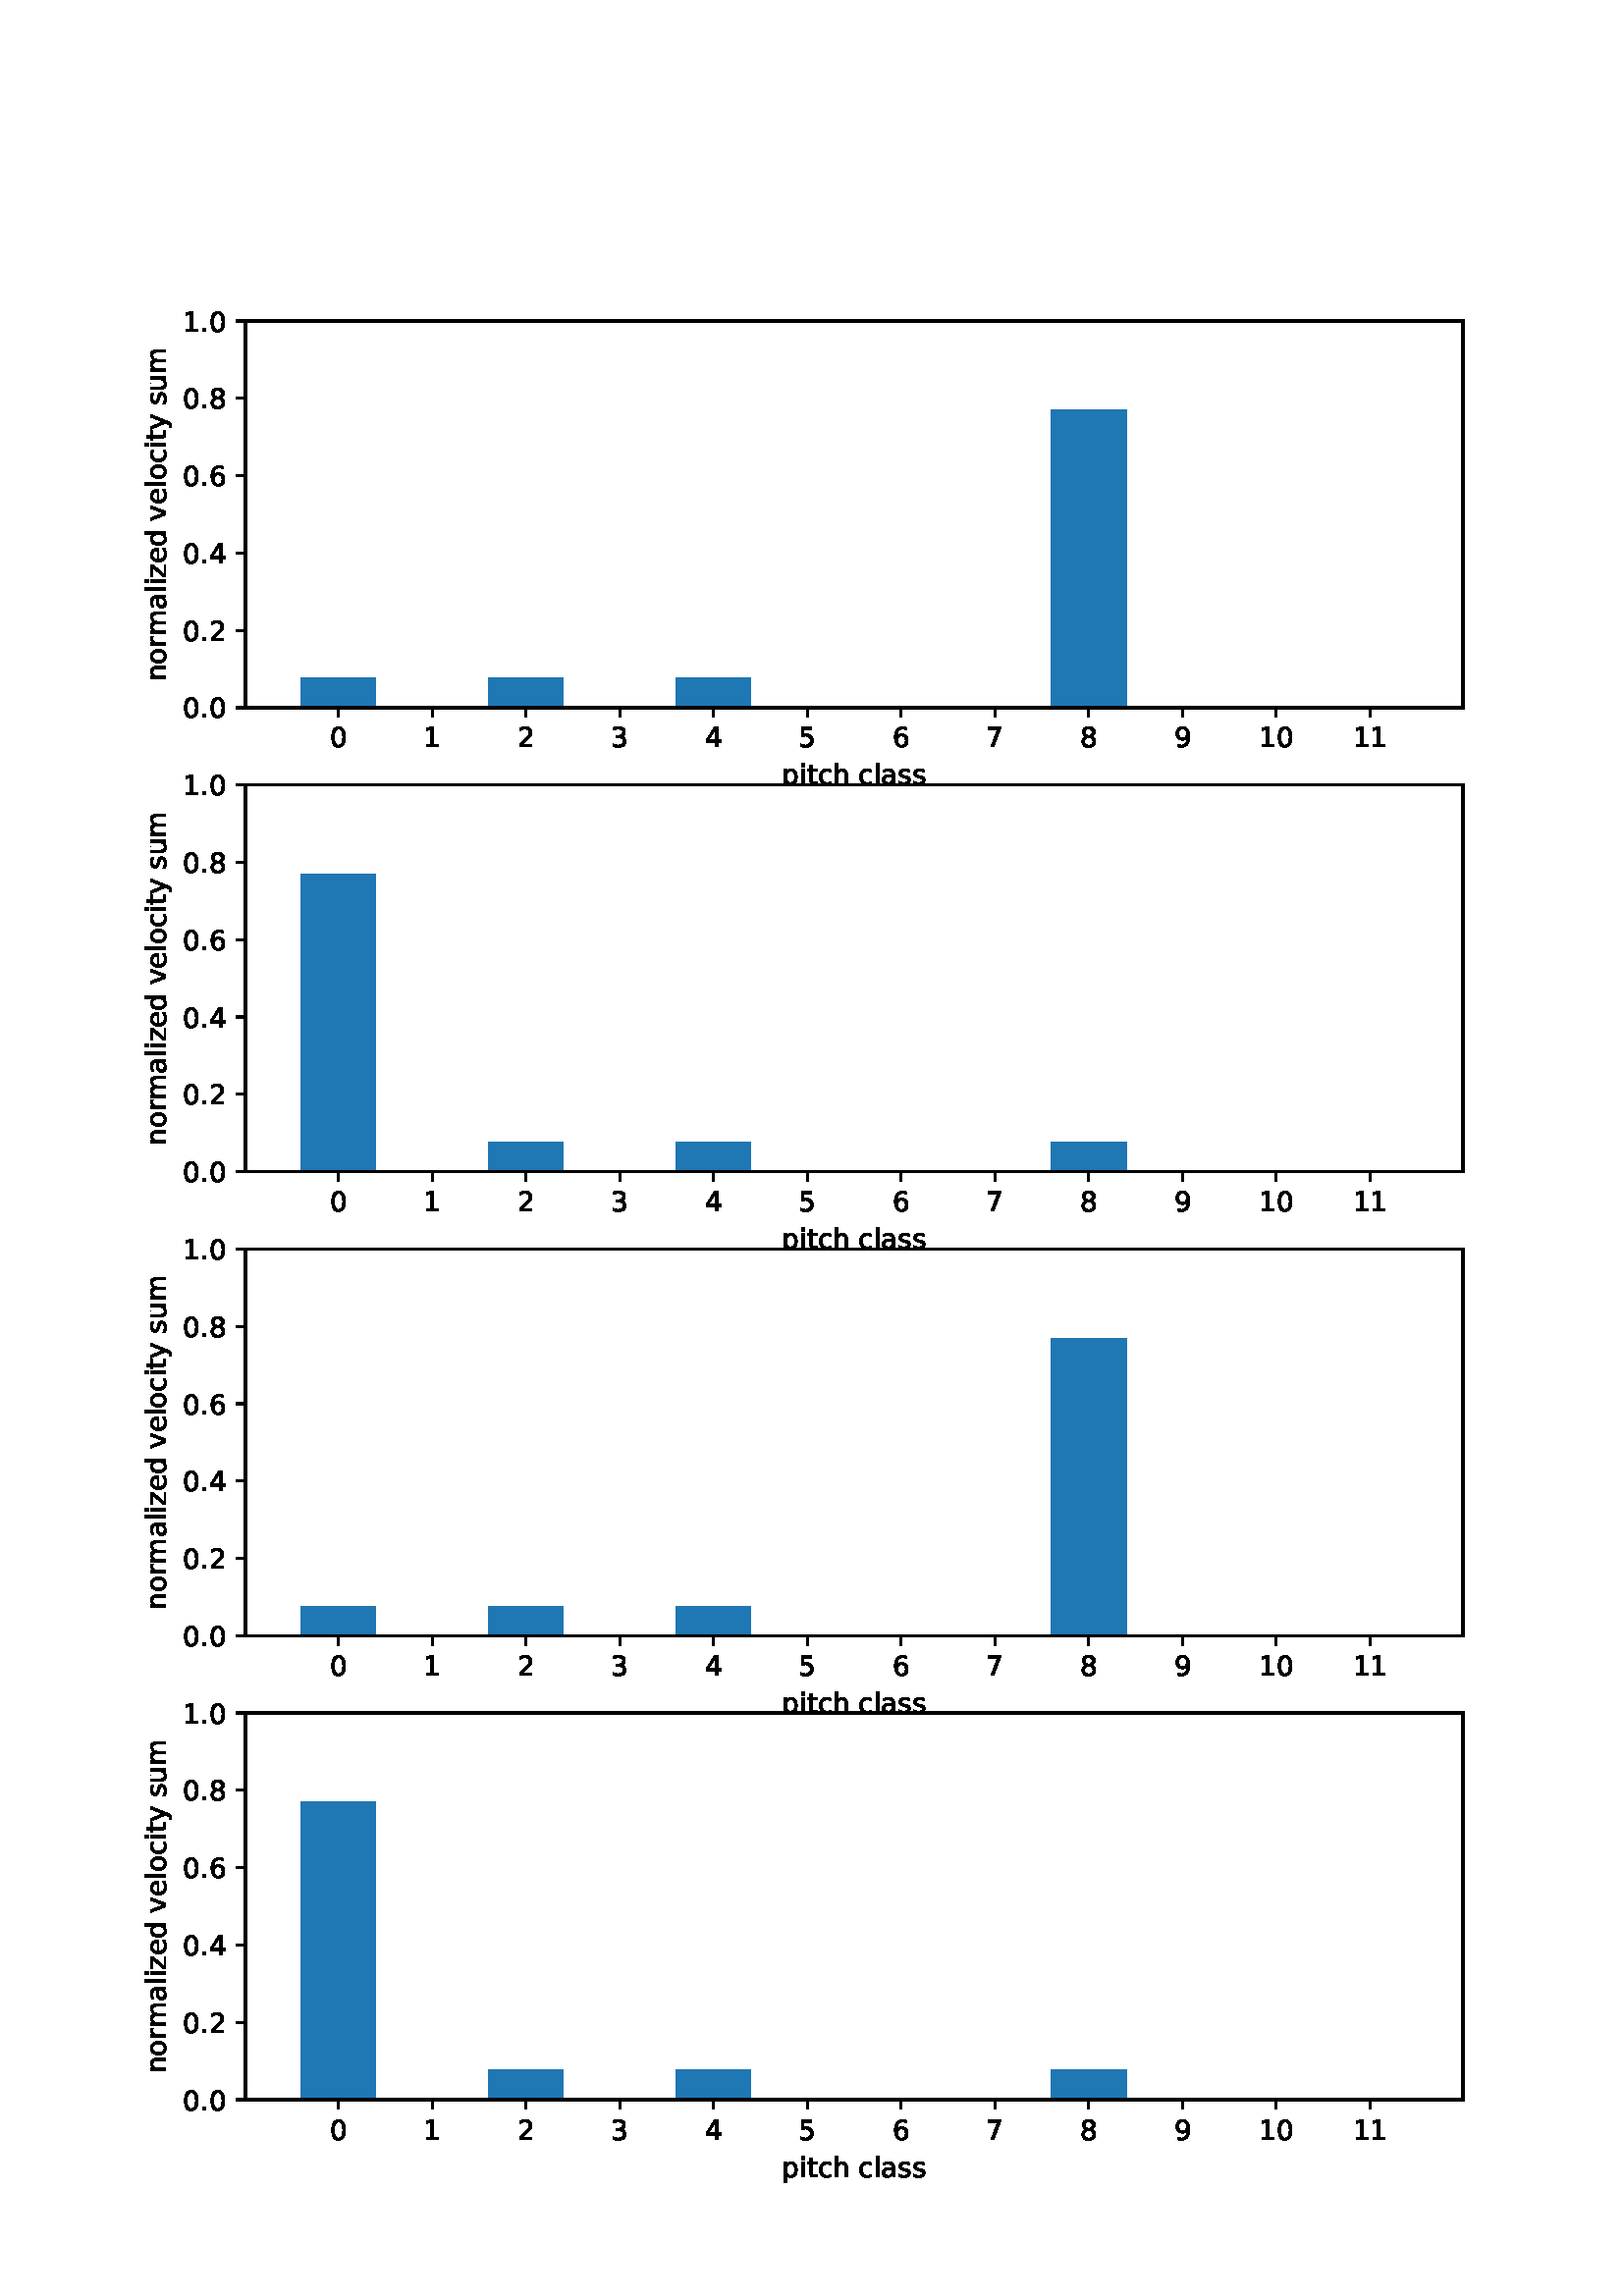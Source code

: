%!PS-Adobe-3.0 EPSF-3.0
%%Orientation: portrait
%%BoundingBox: 18 -36 594 828
%%EndComments
%%BeginProlog
/mpldict 8 dict def
mpldict begin
/m { moveto } bind def
/l { lineto } bind def
/r { rlineto } bind def
/c { curveto } bind def
/cl { closepath } bind def
/box {
m
1 index 0 r
0 exch r
neg 0 r
cl
} bind def
/clipbox {
box
clip
newpath
} bind def
%!PS-Adobe-3.0 Resource-Font
%%Copyright: Copyright (c) 2003 by Bitstream, Inc. All Rights Reserved. Copyright (c) 2006 by Tavmjong Bah. All Rights Reserved. DejaVu changes are in public domain 
25 dict begin
/_d{bind def}bind def
/_m{moveto}_d
/_l{lineto}_d
/_cl{closepath eofill}_d
/_c{curveto}_d
/_sc{7 -1 roll{setcachedevice}{pop pop pop pop pop pop}ifelse}_d
/_e{exec}_d
/FontName /DejaVuSans def
/PaintType 0 def
/FontMatrix[.001 0 0 .001 0 0]def
/FontBBox[-1021 -463 1793 1232]def
/FontType 3 def
/Encoding [ /space /period /zero /one /two /three /four /five /six /seven /eight /nine /a /c /d /e /h /i /l /m /n /o /p /r /s /t /u /v /y /z ] def
/FontInfo 10 dict dup begin
/FamilyName (DejaVu Sans) def
/FullName (DejaVu Sans) def
/Notice (Copyright (c) 2003 by Bitstream, Inc. All Rights Reserved. Copyright (c) 2006 by Tavmjong Bah. All Rights Reserved. DejaVu changes are in public domain ) def
/Weight (Book) def
/Version (Version 2.35) def
/ItalicAngle 0.0 def
/isFixedPitch false def
/UnderlinePosition -130 def
/UnderlineThickness 90 def
end readonly def
/CharStrings 31 dict dup begin
/.notdef 0 def
/space{318 0 0 0 0 0 _sc
}_d
/period{318 0 107 0 210 124 _sc
107 124 _m
210 124 _l
210 0 _l
107 0 _l
107 124 _l
_cl}_d
/zero{636 0 66 -13 570 742 _sc
318 664 _m
267 664 229 639 203 589 _c
177 539 165 464 165 364 _c
165 264 177 189 203 139 _c
229 89 267 64 318 64 _c
369 64 407 89 433 139 _c
458 189 471 264 471 364 _c
471 464 458 539 433 589 _c
407 639 369 664 318 664 _c
318 742 _m
399 742 461 709 505 645 _c
548 580 570 486 570 364 _c
570 241 548 147 505 83 _c
461 19 399 -13 318 -13 _c
236 -13 173 19 130 83 _c
87 147 66 241 66 364 _c
66 486 87 580 130 645 _c
173 709 236 742 318 742 _c
_cl}_d
/one{636 0 110 0 544 729 _sc
124 83 _m
285 83 _l
285 639 _l
110 604 _l
110 694 _l
284 729 _l
383 729 _l
383 83 _l
544 83 _l
544 0 _l
124 0 _l
124 83 _l
_cl}_d
/two{{636 0 73 0 536 742 _sc
192 83 _m
536 83 _l
536 0 _l
73 0 _l
73 83 _l
110 121 161 173 226 239 _c
290 304 331 346 348 365 _c
380 400 402 430 414 455 _c
426 479 433 504 433 528 _c
433 566 419 598 392 622 _c
365 646 330 659 286 659 _c
255 659 222 653 188 643 _c
154 632 117 616 78 594 _c
78 694 _l
118 710 155 722 189 730 _c
223 738 255 742 284 742 _c
}_e{359 742 419 723 464 685 _c
509 647 532 597 532 534 _c
532 504 526 475 515 449 _c
504 422 484 390 454 354 _c
446 344 420 317 376 272 _c
332 227 271 164 192 83 _c
_cl}_e}_d
/three{{636 0 76 -13 556 742 _sc
406 393 _m
453 383 490 362 516 330 _c
542 298 556 258 556 212 _c
556 140 531 84 482 45 _c
432 6 362 -13 271 -13 _c
240 -13 208 -10 176 -4 _c
144 1 110 10 76 22 _c
76 117 _l
103 101 133 89 166 81 _c
198 73 232 69 268 69 _c
330 69 377 81 409 105 _c
441 129 458 165 458 212 _c
458 254 443 288 413 312 _c
383 336 341 349 287 349 _c
}_e{202 349 _l
202 430 _l
291 430 _l
339 430 376 439 402 459 _c
428 478 441 506 441 543 _c
441 580 427 609 401 629 _c
374 649 336 659 287 659 _c
260 659 231 656 200 650 _c
169 644 135 635 98 623 _c
98 711 _l
135 721 170 729 203 734 _c
235 739 266 742 296 742 _c
370 742 429 725 473 691 _c
517 657 539 611 539 553 _c
539 513 527 479 504 451 _c
481 423 448 403 406 393 _c
_cl}_e}_d
/four{636 0 49 0 580 729 _sc
378 643 _m
129 254 _l
378 254 _l
378 643 _l
352 729 _m
476 729 _l
476 254 _l
580 254 _l
580 172 _l
476 172 _l
476 0 _l
378 0 _l
378 172 _l
49 172 _l
49 267 _l
352 729 _l
_cl}_d
/five{{636 0 77 -13 549 729 _sc
108 729 _m
495 729 _l
495 646 _l
198 646 _l
198 467 _l
212 472 227 476 241 478 _c
255 480 270 482 284 482 _c
365 482 429 459 477 415 _c
525 370 549 310 549 234 _c
549 155 524 94 475 51 _c
426 8 357 -13 269 -13 _c
238 -13 207 -10 175 -6 _c
143 -1 111 6 77 17 _c
77 116 _l
106 100 136 88 168 80 _c
199 72 232 69 267 69 _c
}_e{323 69 368 83 401 113 _c
433 143 450 183 450 234 _c
450 284 433 324 401 354 _c
368 384 323 399 267 399 _c
241 399 214 396 188 390 _c
162 384 135 375 108 363 _c
108 729 _l
_cl}_e}_d
/six{{636 0 70 -13 573 742 _sc
330 404 _m
286 404 251 388 225 358 _c
199 328 186 286 186 234 _c
186 181 199 139 225 109 _c
251 79 286 64 330 64 _c
374 64 409 79 435 109 _c
461 139 474 181 474 234 _c
474 286 461 328 435 358 _c
409 388 374 404 330 404 _c
526 713 _m
526 623 _l
501 635 476 644 451 650 _c
425 656 400 659 376 659 _c
310 659 260 637 226 593 _c
}_e{192 549 172 482 168 394 _c
187 422 211 444 240 459 _c
269 474 301 482 336 482 _c
409 482 467 459 509 415 _c
551 371 573 310 573 234 _c
573 159 550 99 506 54 _c
462 9 403 -13 330 -13 _c
246 -13 181 19 137 83 _c
92 147 70 241 70 364 _c
70 479 97 571 152 639 _c
206 707 280 742 372 742 _c
396 742 421 739 447 735 _c
472 730 498 723 526 713 _c
_cl}_e}_d
/seven{636 0 82 0 551 729 _sc
82 729 _m
551 729 _l
551 687 _l
286 0 _l
183 0 _l
432 646 _l
82 646 _l
82 729 _l
_cl}_d
/eight{{636 0 68 -13 568 742 _sc
318 346 _m
271 346 234 333 207 308 _c
180 283 167 249 167 205 _c
167 161 180 126 207 101 _c
234 76 271 64 318 64 _c
364 64 401 76 428 102 _c
455 127 469 161 469 205 _c
469 249 455 283 429 308 _c
402 333 365 346 318 346 _c
219 388 _m
177 398 144 418 120 447 _c
96 476 85 511 85 553 _c
85 611 105 657 147 691 _c
188 725 245 742 318 742 _c
}_e{390 742 447 725 489 691 _c
530 657 551 611 551 553 _c
551 511 539 476 515 447 _c
491 418 459 398 417 388 _c
464 377 501 355 528 323 _c
554 291 568 251 568 205 _c
568 134 546 80 503 43 _c
459 5 398 -13 318 -13 _c
237 -13 175 5 132 43 _c
89 80 68 134 68 205 _c
68 251 81 291 108 323 _c
134 355 171 377 219 388 _c
183 544 _m
183 506 194 476 218 455 _c
}_e{242 434 275 424 318 424 _c
360 424 393 434 417 455 _c
441 476 453 506 453 544 _c
453 582 441 611 417 632 _c
393 653 360 664 318 664 _c
275 664 242 653 218 632 _c
194 611 183 582 183 544 _c
_cl}_e}_d
/nine{{636 0 63 -13 566 742 _sc
110 15 _m
110 105 _l
134 93 159 84 185 78 _c
210 72 235 69 260 69 _c
324 69 374 90 408 134 _c
442 178 462 244 468 334 _c
448 306 424 284 396 269 _c
367 254 335 247 300 247 _c
226 247 168 269 126 313 _c
84 357 63 417 63 494 _c
63 568 85 628 129 674 _c
173 719 232 742 306 742 _c
390 742 455 709 499 645 _c
543 580 566 486 566 364 _c
}_e{566 248 538 157 484 89 _c
429 21 356 -13 264 -13 _c
239 -13 214 -10 189 -6 _c
163 -2 137 5 110 15 _c
306 324 _m
350 324 385 339 411 369 _c
437 399 450 441 450 494 _c
450 546 437 588 411 618 _c
385 648 350 664 306 664 _c
262 664 227 648 201 618 _c
175 588 162 546 162 494 _c
162 441 175 399 201 369 _c
227 339 262 324 306 324 _c
_cl}_e}_d
/a{{613 0 60 -13 522 560 _sc
343 275 _m
270 275 220 266 192 250 _c
164 233 150 205 150 165 _c
150 133 160 107 181 89 _c
202 70 231 61 267 61 _c
317 61 357 78 387 114 _c
417 149 432 196 432 255 _c
432 275 _l
343 275 _l
522 312 _m
522 0 _l
432 0 _l
432 83 _l
411 49 385 25 355 10 _c
325 -5 287 -13 243 -13 _c
187 -13 142 2 109 33 _c
76 64 60 106 60 159 _c
}_e{60 220 80 266 122 298 _c
163 329 224 345 306 345 _c
432 345 _l
432 354 _l
432 395 418 427 391 450 _c
364 472 326 484 277 484 _c
245 484 215 480 185 472 _c
155 464 127 453 100 439 _c
100 522 _l
132 534 164 544 195 550 _c
226 556 256 560 286 560 _c
365 560 424 539 463 498 _c
502 457 522 395 522 312 _c
_cl}_e}_d
/c{{550 0 55 -13 488 560 _sc
488 526 _m
488 442 _l
462 456 437 466 411 473 _c
385 480 360 484 334 484 _c
276 484 230 465 198 428 _c
166 391 150 339 150 273 _c
150 206 166 154 198 117 _c
230 80 276 62 334 62 _c
360 62 385 65 411 72 _c
437 79 462 90 488 104 _c
488 21 _l
462 9 436 0 410 -5 _c
383 -10 354 -13 324 -13 _c
242 -13 176 12 128 64 _c
}_e{79 115 55 185 55 273 _c
55 362 79 432 128 483 _c
177 534 244 560 330 560 _c
358 560 385 557 411 551 _c
437 545 463 537 488 526 _c
_cl}_e}_d
/d{{635 0 55 -13 544 760 _sc
454 464 _m
454 760 _l
544 760 _l
544 0 _l
454 0 _l
454 82 _l
435 49 411 25 382 10 _c
353 -5 319 -13 279 -13 _c
213 -13 159 13 117 65 _c
75 117 55 187 55 273 _c
55 359 75 428 117 481 _c
159 533 213 560 279 560 _c
319 560 353 552 382 536 _c
411 520 435 496 454 464 _c
148 273 _m
148 207 161 155 188 117 _c
215 79 253 61 301 61 _c
}_e{348 61 385 79 413 117 _c
440 155 454 207 454 273 _c
454 339 440 390 413 428 _c
385 466 348 485 301 485 _c
253 485 215 466 188 428 _c
161 390 148 339 148 273 _c
_cl}_e}_d
/e{{615 0 55 -13 562 560 _sc
562 296 _m
562 252 _l
149 252 _l
153 190 171 142 205 110 _c
238 78 284 62 344 62 _c
378 62 412 66 444 74 _c
476 82 509 95 541 113 _c
541 28 _l
509 14 476 3 442 -3 _c
408 -9 373 -13 339 -13 _c
251 -13 182 12 131 62 _c
80 112 55 181 55 268 _c
55 357 79 428 127 481 _c
175 533 241 560 323 560 _c
397 560 455 536 498 489 _c
}_e{540 441 562 377 562 296 _c
472 322 _m
471 371 457 410 431 440 _c
404 469 368 484 324 484 _c
274 484 234 469 204 441 _c
174 413 156 373 152 322 _c
472 322 _l
_cl}_e}_d
/h{634 0 91 0 549 760 _sc
549 330 _m
549 0 _l
459 0 _l
459 327 _l
459 379 448 417 428 443 _c
408 469 378 482 338 482 _c
289 482 251 466 223 435 _c
195 404 181 362 181 309 _c
181 0 _l
91 0 _l
91 760 _l
181 760 _l
181 462 _l
202 494 227 519 257 535 _c
286 551 320 560 358 560 _c
420 560 468 540 500 501 _c
532 462 549 405 549 330 _c
_cl}_d
/i{278 0 94 0 184 760 _sc
94 547 _m
184 547 _l
184 0 _l
94 0 _l
94 547 _l
94 760 _m
184 760 _l
184 646 _l
94 646 _l
94 760 _l
_cl}_d
/l{278 0 94 0 184 760 _sc
94 760 _m
184 760 _l
184 0 _l
94 0 _l
94 760 _l
_cl}_d
/m{{974 0 91 0 889 560 _sc
520 442 _m
542 482 569 511 600 531 _c
631 550 668 560 711 560 _c
767 560 811 540 842 500 _c
873 460 889 403 889 330 _c
889 0 _l
799 0 _l
799 327 _l
799 379 789 418 771 444 _c
752 469 724 482 686 482 _c
639 482 602 466 575 435 _c
548 404 535 362 535 309 _c
535 0 _l
445 0 _l
445 327 _l
445 379 435 418 417 444 _c
398 469 369 482 331 482 _c
}_e{285 482 248 466 221 435 _c
194 404 181 362 181 309 _c
181 0 _l
91 0 _l
91 547 _l
181 547 _l
181 462 _l
201 495 226 520 255 536 _c
283 552 317 560 357 560 _c
397 560 430 550 458 530 _c
486 510 506 480 520 442 _c
_cl}_e}_d
/n{634 0 91 0 549 560 _sc
549 330 _m
549 0 _l
459 0 _l
459 327 _l
459 379 448 417 428 443 _c
408 469 378 482 338 482 _c
289 482 251 466 223 435 _c
195 404 181 362 181 309 _c
181 0 _l
91 0 _l
91 547 _l
181 547 _l
181 462 _l
202 494 227 519 257 535 _c
286 551 320 560 358 560 _c
420 560 468 540 500 501 _c
532 462 549 405 549 330 _c
_cl}_d
/o{612 0 55 -13 557 560 _sc
306 484 _m
258 484 220 465 192 427 _c
164 389 150 338 150 273 _c
150 207 163 156 191 118 _c
219 80 257 62 306 62 _c
354 62 392 80 420 118 _c
448 156 462 207 462 273 _c
462 337 448 389 420 427 _c
392 465 354 484 306 484 _c
306 560 _m
384 560 445 534 490 484 _c
534 433 557 363 557 273 _c
557 183 534 113 490 63 _c
445 12 384 -13 306 -13 _c
227 -13 165 12 121 63 _c
77 113 55 183 55 273 _c
55 363 77 433 121 484 _c
165 534 227 560 306 560 _c
_cl}_d
/p{{635 0 91 -207 580 560 _sc
181 82 _m
181 -207 _l
91 -207 _l
91 547 _l
181 547 _l
181 464 _l
199 496 223 520 252 536 _c
281 552 316 560 356 560 _c
422 560 476 533 518 481 _c
559 428 580 359 580 273 _c
580 187 559 117 518 65 _c
476 13 422 -13 356 -13 _c
316 -13 281 -5 252 10 _c
223 25 199 49 181 82 _c
487 273 _m
487 339 473 390 446 428 _c
418 466 381 485 334 485 _c
}_e{286 485 249 466 222 428 _c
194 390 181 339 181 273 _c
181 207 194 155 222 117 _c
249 79 286 61 334 61 _c
381 61 418 79 446 117 _c
473 155 487 207 487 273 _c
_cl}_e}_d
/r{411 0 91 0 411 560 _sc
411 463 _m
401 469 390 473 378 476 _c
366 478 353 480 339 480 _c
288 480 249 463 222 430 _c
194 397 181 350 181 288 _c
181 0 _l
91 0 _l
91 547 _l
181 547 _l
181 462 _l
199 495 224 520 254 536 _c
284 552 321 560 365 560 _c
371 560 378 559 386 559 _c
393 558 401 557 411 555 _c
411 463 _l
_cl}_d
/s{{521 0 54 -13 472 560 _sc
443 531 _m
443 446 _l
417 458 391 468 364 475 _c
336 481 308 485 279 485 _c
234 485 200 478 178 464 _c
156 450 145 430 145 403 _c
145 382 153 366 169 354 _c
185 342 217 330 265 320 _c
296 313 _l
360 299 405 279 432 255 _c
458 230 472 195 472 151 _c
472 100 452 60 412 31 _c
372 1 316 -13 246 -13 _c
216 -13 186 -10 154 -5 _c
}_e{122 0 89 8 54 20 _c
54 113 _l
87 95 120 82 152 74 _c
184 65 216 61 248 61 _c
290 61 323 68 346 82 _c
368 96 380 117 380 144 _c
380 168 371 187 355 200 _c
339 213 303 226 247 238 _c
216 245 _l
160 257 119 275 95 299 _c
70 323 58 356 58 399 _c
58 450 76 490 112 518 _c
148 546 200 560 268 560 _c
301 560 332 557 362 552 _c
391 547 418 540 443 531 _c
}_e{_cl}_e}_d
/t{392 0 27 0 368 702 _sc
183 702 _m
183 547 _l
368 547 _l
368 477 _l
183 477 _l
183 180 _l
183 135 189 106 201 94 _c
213 81 238 75 276 75 _c
368 75 _l
368 0 _l
276 0 _l
206 0 158 13 132 39 _c
106 65 93 112 93 180 _c
93 477 _l
27 477 _l
27 547 _l
93 547 _l
93 702 _l
183 702 _l
_cl}_d
/u{634 0 85 -13 543 560 _sc
85 216 _m
85 547 _l
175 547 _l
175 219 _l
175 167 185 129 205 103 _c
225 77 255 64 296 64 _c
344 64 383 79 411 110 _c
439 141 453 183 453 237 _c
453 547 _l
543 547 _l
543 0 _l
453 0 _l
453 84 _l
431 50 405 26 377 10 _c
348 -5 315 -13 277 -13 _c
214 -13 166 6 134 45 _c
101 83 85 140 85 216 _c
311 560 _m
311 560 _l
_cl}_d
/v{592 0 30 0 562 547 _sc
30 547 _m
125 547 _l
296 88 _l
467 547 _l
562 547 _l
357 0 _l
235 0 _l
30 547 _l
_cl}_d
/y{592 0 30 -207 562 547 _sc
322 -50 _m
296 -114 271 -157 247 -177 _c
223 -197 191 -207 151 -207 _c
79 -207 _l
79 -132 _l
132 -132 _l
156 -132 175 -126 189 -114 _c
203 -102 218 -75 235 -31 _c
251 9 _l
30 547 _l
125 547 _l
296 119 _l
467 547 _l
562 547 _l
322 -50 _l
_cl}_d
/z{525 0 43 0 482 547 _sc
55 547 _m
482 547 _l
482 465 _l
144 72 _l
482 72 _l
482 0 _l
43 0 _l
43 82 _l
381 475 _l
55 475 _l
55 547 _l
_cl}_d
end readonly def

/BuildGlyph
 {exch begin
 CharStrings exch
 2 copy known not{pop /.notdef}if
 true 3 1 roll get exec
 end}_d

/BuildChar {
 1 index /Encoding get exch get
 1 index /BuildGlyph get exec
}_d

FontName currentdict end definefont pop
end
%%EndProlog
mpldict begin
18 -36 translate
576 864 0 0 clipbox
gsave
0 0 m
576 0 l
576 864 l
0 864 l
cl
1.000 setgray
fill
grestore
gsave
72 618.511 m
518.4 618.511 l
518.4 760.32 l
72 760.32 l
cl
1.000 setgray
fill
grestore
gsave
446.4 141.8 72 618.5 clipbox
92.291 618.511 m
119.804 618.511 l
119.804 629.42 l
92.291 629.42 l
cl
0.122 0.467 0.706 setrgbcolor
fill
grestore
gsave
446.4 141.8 72 618.5 clipbox
126.682 618.511 m
154.195 618.511 l
154.195 618.511 l
126.682 618.511 l
cl
0.122 0.467 0.706 setrgbcolor
fill
grestore
gsave
446.4 141.8 72 618.5 clipbox
161.074 618.511 m
188.587 618.511 l
188.587 629.42 l
161.074 629.42 l
cl
0.122 0.467 0.706 setrgbcolor
fill
grestore
gsave
446.4 141.8 72 618.5 clipbox
195.465 618.511 m
222.978 618.511 l
222.978 618.511 l
195.465 618.511 l
cl
0.122 0.467 0.706 setrgbcolor
fill
grestore
gsave
446.4 141.8 72 618.5 clipbox
229.856 618.511 m
257.369 618.511 l
257.369 629.42 l
229.856 629.42 l
cl
0.122 0.467 0.706 setrgbcolor
fill
grestore
gsave
446.4 141.8 72 618.5 clipbox
264.248 618.511 m
291.761 618.511 l
291.761 618.511 l
264.248 618.511 l
cl
0.122 0.467 0.706 setrgbcolor
fill
grestore
gsave
446.4 141.8 72 618.5 clipbox
298.639 618.511 m
326.152 618.511 l
326.152 618.511 l
298.639 618.511 l
cl
0.122 0.467 0.706 setrgbcolor
fill
grestore
gsave
446.4 141.8 72 618.5 clipbox
333.031 618.511 m
360.544 618.511 l
360.544 618.511 l
333.031 618.511 l
cl
0.122 0.467 0.706 setrgbcolor
fill
grestore
gsave
446.4 141.8 72 618.5 clipbox
367.422 618.511 m
394.935 618.511 l
394.935 727.595 l
367.422 727.595 l
cl
0.122 0.467 0.706 setrgbcolor
fill
grestore
gsave
446.4 141.8 72 618.5 clipbox
401.813 618.511 m
429.326 618.511 l
429.326 618.511 l
401.813 618.511 l
cl
0.122 0.467 0.706 setrgbcolor
fill
grestore
gsave
446.4 141.8 72 618.5 clipbox
436.205 618.511 m
463.718 618.511 l
463.718 618.511 l
436.205 618.511 l
cl
0.122 0.467 0.706 setrgbcolor
fill
grestore
gsave
446.4 141.8 72 618.5 clipbox
470.596 618.511 m
498.109 618.511 l
498.109 618.511 l
470.596 618.511 l
cl
0.122 0.467 0.706 setrgbcolor
fill
grestore
0.800 setlinewidth
1 setlinejoin
0 setlinecap
[] 0 setdash
0.000 setgray
gsave
/o {
gsave
newpath
translate
0.8 setlinewidth
1 setlinejoin
0 setlinecap
0 0 m
0 -3.5 l

gsave
0.000 setgray
fill
grestore
stroke
grestore
} bind def
106.047 618.511 o
grestore
/DejaVuSans findfont
10.000 scalefont
setfont
gsave
102.868 603.918 translate
0.0 rotate
0.0 0.0 m /zero glyphshow
grestore
gsave
/o {
gsave
newpath
translate
0.8 setlinewidth
1 setlinejoin
0 setlinecap
0 0 m
0 -3.5 l

gsave
0.000 setgray
fill
grestore
stroke
grestore
} bind def
140.439 618.511 o
grestore
gsave
137.259 603.918 translate
0.0 rotate
0.0 0.0 m /one glyphshow
grestore
gsave
/o {
gsave
newpath
translate
0.8 setlinewidth
1 setlinejoin
0 setlinecap
0 0 m
0 -3.5 l

gsave
0.000 setgray
fill
grestore
stroke
grestore
} bind def
174.83 618.511 o
grestore
gsave
171.651 603.918 translate
0.0 rotate
0.0 0.0 m /two glyphshow
grestore
gsave
/o {
gsave
newpath
translate
0.8 setlinewidth
1 setlinejoin
0 setlinecap
0 0 m
0 -3.5 l

gsave
0.000 setgray
fill
grestore
stroke
grestore
} bind def
209.222 618.511 o
grestore
gsave
206.042 603.918 translate
0.0 rotate
0.0 0.0 m /three glyphshow
grestore
gsave
/o {
gsave
newpath
translate
0.8 setlinewidth
1 setlinejoin
0 setlinecap
0 0 m
0 -3.5 l

gsave
0.000 setgray
fill
grestore
stroke
grestore
} bind def
243.613 618.511 o
grestore
gsave
240.433 603.918 translate
0.0 rotate
0.0 0.0 m /four glyphshow
grestore
gsave
/o {
gsave
newpath
translate
0.8 setlinewidth
1 setlinejoin
0 setlinecap
0 0 m
0 -3.5 l

gsave
0.000 setgray
fill
grestore
stroke
grestore
} bind def
278.004 618.511 o
grestore
gsave
274.825 603.918 translate
0.0 rotate
0.0 0.0 m /five glyphshow
grestore
gsave
/o {
gsave
newpath
translate
0.8 setlinewidth
1 setlinejoin
0 setlinecap
0 0 m
0 -3.5 l

gsave
0.000 setgray
fill
grestore
stroke
grestore
} bind def
312.396 618.511 o
grestore
gsave
309.216 603.918 translate
0.0 rotate
0.0 0.0 m /six glyphshow
grestore
gsave
/o {
gsave
newpath
translate
0.8 setlinewidth
1 setlinejoin
0 setlinecap
0 0 m
0 -3.5 l

gsave
0.000 setgray
fill
grestore
stroke
grestore
} bind def
346.787 618.511 o
grestore
gsave
343.607 603.918 translate
0.0 rotate
0.0 0.0 m /seven glyphshow
grestore
gsave
/o {
gsave
newpath
translate
0.8 setlinewidth
1 setlinejoin
0 setlinecap
0 0 m
0 -3.5 l

gsave
0.000 setgray
fill
grestore
stroke
grestore
} bind def
381.178 618.511 o
grestore
gsave
377.999 603.918 translate
0.0 rotate
0.0 0.0 m /eight glyphshow
grestore
gsave
/o {
gsave
newpath
translate
0.8 setlinewidth
1 setlinejoin
0 setlinecap
0 0 m
0 -3.5 l

gsave
0.000 setgray
fill
grestore
stroke
grestore
} bind def
415.57 618.511 o
grestore
gsave
412.39 603.918 translate
0.0 rotate
0.0 0.0 m /nine glyphshow
grestore
gsave
/o {
gsave
newpath
translate
0.8 setlinewidth
1 setlinejoin
0 setlinecap
0 0 m
0 -3.5 l

gsave
0.000 setgray
fill
grestore
stroke
grestore
} bind def
449.961 618.511 o
grestore
gsave
443.602 603.918 translate
0.0 rotate
0.0 0.0 m /one glyphshow
6.362 0.0 m /zero glyphshow
grestore
gsave
/o {
gsave
newpath
translate
0.8 setlinewidth
1 setlinejoin
0 setlinecap
0 0 m
0 -3.5 l

gsave
0.000 setgray
fill
grestore
stroke
grestore
} bind def
484.353 618.511 o
grestore
gsave
477.993 603.918 translate
0.0 rotate
0.0 0.0 m /one glyphshow
6.362 0.0 m /one glyphshow
grestore
gsave
268.739 590.246 translate
0.0 rotate
0.0 0.0 m /p glyphshow
6.348 0.0 m /i glyphshow
9.126 0.0 m /t glyphshow
13.047 0.0 m /c glyphshow
18.545 0.0 m /h glyphshow
24.883 0.0 m /space glyphshow
28.062 0.0 m /c glyphshow
33.56 0.0 m /l glyphshow
36.338 0.0 m /a glyphshow
42.466 0.0 m /s glyphshow
47.676 0.0 m /s glyphshow
grestore
gsave
/o {
gsave
newpath
translate
0.8 setlinewidth
1 setlinejoin
0 setlinecap
0 0 m
-3.5 0 l

gsave
0.000 setgray
fill
grestore
stroke
grestore
} bind def
72 618.511 o
grestore
gsave
49.094 614.714 translate
0.0 rotate
0.0 0.0 m /zero glyphshow
6.362 0.0 m /period glyphshow
9.541 0.0 m /zero glyphshow
grestore
gsave
/o {
gsave
newpath
translate
0.8 setlinewidth
1 setlinejoin
0 setlinecap
0 0 m
-3.5 0 l

gsave
0.000 setgray
fill
grestore
stroke
grestore
} bind def
72 646.873 o
grestore
gsave
49.094 643.076 translate
0.0 rotate
0.0 0.0 m /zero glyphshow
6.362 0.0 m /period glyphshow
9.541 0.0 m /two glyphshow
grestore
gsave
/o {
gsave
newpath
translate
0.8 setlinewidth
1 setlinejoin
0 setlinecap
0 0 m
-3.5 0 l

gsave
0.000 setgray
fill
grestore
stroke
grestore
} bind def
72 675.235 o
grestore
gsave
49.094 671.438 translate
0.0 rotate
0.0 0.0 m /zero glyphshow
6.362 0.0 m /period glyphshow
9.541 0.0 m /four glyphshow
grestore
gsave
/o {
gsave
newpath
translate
0.8 setlinewidth
1 setlinejoin
0 setlinecap
0 0 m
-3.5 0 l

gsave
0.000 setgray
fill
grestore
stroke
grestore
} bind def
72 703.597 o
grestore
gsave
49.094 699.8 translate
0.0 rotate
0.0 0.0 m /zero glyphshow
6.362 0.0 m /period glyphshow
9.541 0.0 m /six glyphshow
grestore
gsave
/o {
gsave
newpath
translate
0.8 setlinewidth
1 setlinejoin
0 setlinecap
0 0 m
-3.5 0 l

gsave
0.000 setgray
fill
grestore
stroke
grestore
} bind def
72 731.958 o
grestore
gsave
49.094 728.161 translate
0.0 rotate
0.0 0.0 m /zero glyphshow
6.362 0.0 m /period glyphshow
9.541 0.0 m /eight glyphshow
grestore
gsave
/o {
gsave
newpath
translate
0.8 setlinewidth
1 setlinejoin
0 setlinecap
0 0 m
-3.5 0 l

gsave
0.000 setgray
fill
grestore
stroke
grestore
} bind def
72 760.32 o
grestore
gsave
49.094 756.523 translate
0.0 rotate
0.0 0.0 m /one glyphshow
6.362 0.0 m /period glyphshow
9.541 0.0 m /zero glyphshow
grestore
gsave
43.016 628.134 translate
90.0 rotate
0.0 0.0 m /n glyphshow
6.338 0.0 m /o glyphshow
12.456 0.0 m /r glyphshow
16.567 0.0 m /m glyphshow
26.309 0.0 m /a glyphshow
32.437 0.0 m /l glyphshow
35.215 0.0 m /i glyphshow
37.993 0.0 m /z glyphshow
43.242 0.0 m /e glyphshow
49.395 0.0 m /d glyphshow
55.742 0.0 m /space glyphshow
58.921 0.0 m /v glyphshow
64.839 0.0 m /e glyphshow
70.991 0.0 m /l glyphshow
73.77 0.0 m /o glyphshow
79.888 0.0 m /c glyphshow
85.386 0.0 m /i glyphshow
88.164 0.0 m /t glyphshow
92.085 0.0 m /y glyphshow
98.003 0.0 m /space glyphshow
101.182 0.0 m /s glyphshow
106.392 0.0 m /u glyphshow
112.729 0.0 m /m glyphshow
grestore
0 setlinejoin
2 setlinecap
[] 0 setdash
gsave
72 618.511 m
72 760.32 l
stroke
grestore
gsave
518.4 618.511 m
518.4 760.32 l
stroke
grestore
gsave
72 618.511 m
518.4 618.511 l
stroke
grestore
gsave
72 760.32 m
518.4 760.32 l
stroke
grestore
gsave
72 448.341 m
518.4 448.341 l
518.4 590.15 l
72 590.15 l
cl
1.000 setgray
fill
grestore
gsave
446.4 141.8 72 448.3 clipbox
92.291 448.341 m
119.804 448.341 l
119.804 557.424 l
92.291 557.424 l
cl
0.122 0.467 0.706 setrgbcolor
fill
grestore
gsave
446.4 141.8 72 448.3 clipbox
126.682 448.341 m
154.195 448.341 l
154.195 448.341 l
126.682 448.341 l
cl
0.122 0.467 0.706 setrgbcolor
fill
grestore
gsave
446.4 141.8 72 448.3 clipbox
161.074 448.341 m
188.587 448.341 l
188.587 459.249 l
161.074 459.249 l
cl
0.122 0.467 0.706 setrgbcolor
fill
grestore
gsave
446.4 141.8 72 448.3 clipbox
195.465 448.341 m
222.978 448.341 l
222.978 448.341 l
195.465 448.341 l
cl
0.122 0.467 0.706 setrgbcolor
fill
grestore
gsave
446.4 141.8 72 448.3 clipbox
229.856 448.341 m
257.369 448.341 l
257.369 459.249 l
229.856 459.249 l
cl
0.122 0.467 0.706 setrgbcolor
fill
grestore
gsave
446.4 141.8 72 448.3 clipbox
264.248 448.341 m
291.761 448.341 l
291.761 448.341 l
264.248 448.341 l
cl
0.122 0.467 0.706 setrgbcolor
fill
grestore
gsave
446.4 141.8 72 448.3 clipbox
298.639 448.341 m
326.152 448.341 l
326.152 448.341 l
298.639 448.341 l
cl
0.122 0.467 0.706 setrgbcolor
fill
grestore
gsave
446.4 141.8 72 448.3 clipbox
333.031 448.341 m
360.544 448.341 l
360.544 448.341 l
333.031 448.341 l
cl
0.122 0.467 0.706 setrgbcolor
fill
grestore
gsave
446.4 141.8 72 448.3 clipbox
367.422 448.341 m
394.935 448.341 l
394.935 459.249 l
367.422 459.249 l
cl
0.122 0.467 0.706 setrgbcolor
fill
grestore
gsave
446.4 141.8 72 448.3 clipbox
401.813 448.341 m
429.326 448.341 l
429.326 448.341 l
401.813 448.341 l
cl
0.122 0.467 0.706 setrgbcolor
fill
grestore
gsave
446.4 141.8 72 448.3 clipbox
436.205 448.341 m
463.718 448.341 l
463.718 448.341 l
436.205 448.341 l
cl
0.122 0.467 0.706 setrgbcolor
fill
grestore
gsave
446.4 141.8 72 448.3 clipbox
470.596 448.341 m
498.109 448.341 l
498.109 448.341 l
470.596 448.341 l
cl
0.122 0.467 0.706 setrgbcolor
fill
grestore
1 setlinejoin
0 setlinecap
[] 0 setdash
gsave
/o {
gsave
newpath
translate
0.8 setlinewidth
1 setlinejoin
0 setlinecap
0 0 m
0 -3.5 l

gsave
0.000 setgray
fill
grestore
stroke
grestore
} bind def
106.047 448.341 o
grestore
gsave
102.868 433.747 translate
0.0 rotate
0.0 0.0 m /zero glyphshow
grestore
gsave
/o {
gsave
newpath
translate
0.8 setlinewidth
1 setlinejoin
0 setlinecap
0 0 m
0 -3.5 l

gsave
0.000 setgray
fill
grestore
stroke
grestore
} bind def
140.439 448.341 o
grestore
gsave
137.259 433.747 translate
0.0 rotate
0.0 0.0 m /one glyphshow
grestore
gsave
/o {
gsave
newpath
translate
0.8 setlinewidth
1 setlinejoin
0 setlinecap
0 0 m
0 -3.5 l

gsave
0.000 setgray
fill
grestore
stroke
grestore
} bind def
174.83 448.341 o
grestore
gsave
171.651 433.747 translate
0.0 rotate
0.0 0.0 m /two glyphshow
grestore
gsave
/o {
gsave
newpath
translate
0.8 setlinewidth
1 setlinejoin
0 setlinecap
0 0 m
0 -3.5 l

gsave
0.000 setgray
fill
grestore
stroke
grestore
} bind def
209.222 448.341 o
grestore
gsave
206.042 433.747 translate
0.0 rotate
0.0 0.0 m /three glyphshow
grestore
gsave
/o {
gsave
newpath
translate
0.8 setlinewidth
1 setlinejoin
0 setlinecap
0 0 m
0 -3.5 l

gsave
0.000 setgray
fill
grestore
stroke
grestore
} bind def
243.613 448.341 o
grestore
gsave
240.433 433.747 translate
0.0 rotate
0.0 0.0 m /four glyphshow
grestore
gsave
/o {
gsave
newpath
translate
0.8 setlinewidth
1 setlinejoin
0 setlinecap
0 0 m
0 -3.5 l

gsave
0.000 setgray
fill
grestore
stroke
grestore
} bind def
278.004 448.341 o
grestore
gsave
274.825 433.747 translate
0.0 rotate
0.0 0.0 m /five glyphshow
grestore
gsave
/o {
gsave
newpath
translate
0.8 setlinewidth
1 setlinejoin
0 setlinecap
0 0 m
0 -3.5 l

gsave
0.000 setgray
fill
grestore
stroke
grestore
} bind def
312.396 448.341 o
grestore
gsave
309.216 433.747 translate
0.0 rotate
0.0 0.0 m /six glyphshow
grestore
gsave
/o {
gsave
newpath
translate
0.8 setlinewidth
1 setlinejoin
0 setlinecap
0 0 m
0 -3.5 l

gsave
0.000 setgray
fill
grestore
stroke
grestore
} bind def
346.787 448.341 o
grestore
gsave
343.607 433.747 translate
0.0 rotate
0.0 0.0 m /seven glyphshow
grestore
gsave
/o {
gsave
newpath
translate
0.8 setlinewidth
1 setlinejoin
0 setlinecap
0 0 m
0 -3.5 l

gsave
0.000 setgray
fill
grestore
stroke
grestore
} bind def
381.178 448.341 o
grestore
gsave
377.999 433.747 translate
0.0 rotate
0.0 0.0 m /eight glyphshow
grestore
gsave
/o {
gsave
newpath
translate
0.8 setlinewidth
1 setlinejoin
0 setlinecap
0 0 m
0 -3.5 l

gsave
0.000 setgray
fill
grestore
stroke
grestore
} bind def
415.57 448.341 o
grestore
gsave
412.39 433.747 translate
0.0 rotate
0.0 0.0 m /nine glyphshow
grestore
gsave
/o {
gsave
newpath
translate
0.8 setlinewidth
1 setlinejoin
0 setlinecap
0 0 m
0 -3.5 l

gsave
0.000 setgray
fill
grestore
stroke
grestore
} bind def
449.961 448.341 o
grestore
gsave
443.602 433.747 translate
0.0 rotate
0.0 0.0 m /one glyphshow
6.362 0.0 m /zero glyphshow
grestore
gsave
/o {
gsave
newpath
translate
0.8 setlinewidth
1 setlinejoin
0 setlinecap
0 0 m
0 -3.5 l

gsave
0.000 setgray
fill
grestore
stroke
grestore
} bind def
484.353 448.341 o
grestore
gsave
477.993 433.747 translate
0.0 rotate
0.0 0.0 m /one glyphshow
6.362 0.0 m /one glyphshow
grestore
gsave
268.739 420.075 translate
0.0 rotate
0.0 0.0 m /p glyphshow
6.348 0.0 m /i glyphshow
9.126 0.0 m /t glyphshow
13.047 0.0 m /c glyphshow
18.545 0.0 m /h glyphshow
24.883 0.0 m /space glyphshow
28.062 0.0 m /c glyphshow
33.56 0.0 m /l glyphshow
36.338 0.0 m /a glyphshow
42.466 0.0 m /s glyphshow
47.676 0.0 m /s glyphshow
grestore
gsave
/o {
gsave
newpath
translate
0.8 setlinewidth
1 setlinejoin
0 setlinecap
0 0 m
-3.5 0 l

gsave
0.000 setgray
fill
grestore
stroke
grestore
} bind def
72 448.341 o
grestore
gsave
49.094 444.544 translate
0.0 rotate
0.0 0.0 m /zero glyphshow
6.362 0.0 m /period glyphshow
9.541 0.0 m /zero glyphshow
grestore
gsave
/o {
gsave
newpath
translate
0.8 setlinewidth
1 setlinejoin
0 setlinecap
0 0 m
-3.5 0 l

gsave
0.000 setgray
fill
grestore
stroke
grestore
} bind def
72 476.703 o
grestore
gsave
49.094 472.906 translate
0.0 rotate
0.0 0.0 m /zero glyphshow
6.362 0.0 m /period glyphshow
9.541 0.0 m /two glyphshow
grestore
gsave
/o {
gsave
newpath
translate
0.8 setlinewidth
1 setlinejoin
0 setlinecap
0 0 m
-3.5 0 l

gsave
0.000 setgray
fill
grestore
stroke
grestore
} bind def
72 505.064 o
grestore
gsave
49.094 501.267 translate
0.0 rotate
0.0 0.0 m /zero glyphshow
6.362 0.0 m /period glyphshow
9.541 0.0 m /four glyphshow
grestore
gsave
/o {
gsave
newpath
translate
0.8 setlinewidth
1 setlinejoin
0 setlinecap
0 0 m
-3.5 0 l

gsave
0.000 setgray
fill
grestore
stroke
grestore
} bind def
72 533.426 o
grestore
gsave
49.094 529.629 translate
0.0 rotate
0.0 0.0 m /zero glyphshow
6.362 0.0 m /period glyphshow
9.541 0.0 m /six glyphshow
grestore
gsave
/o {
gsave
newpath
translate
0.8 setlinewidth
1 setlinejoin
0 setlinecap
0 0 m
-3.5 0 l

gsave
0.000 setgray
fill
grestore
stroke
grestore
} bind def
72 561.788 o
grestore
gsave
49.094 557.991 translate
0.0 rotate
0.0 0.0 m /zero glyphshow
6.362 0.0 m /period glyphshow
9.541 0.0 m /eight glyphshow
grestore
gsave
/o {
gsave
newpath
translate
0.8 setlinewidth
1 setlinejoin
0 setlinecap
0 0 m
-3.5 0 l

gsave
0.000 setgray
fill
grestore
stroke
grestore
} bind def
72 590.15 o
grestore
gsave
49.094 586.353 translate
0.0 rotate
0.0 0.0 m /one glyphshow
6.362 0.0 m /period glyphshow
9.541 0.0 m /zero glyphshow
grestore
gsave
43.016 457.964 translate
90.0 rotate
0.0 0.0 m /n glyphshow
6.338 0.0 m /o glyphshow
12.456 0.0 m /r glyphshow
16.567 0.0 m /m glyphshow
26.309 0.0 m /a glyphshow
32.437 0.0 m /l glyphshow
35.215 0.0 m /i glyphshow
37.993 0.0 m /z glyphshow
43.242 0.0 m /e glyphshow
49.395 0.0 m /d glyphshow
55.742 0.0 m /space glyphshow
58.921 0.0 m /v glyphshow
64.839 0.0 m /e glyphshow
70.991 0.0 m /l glyphshow
73.77 0.0 m /o glyphshow
79.888 0.0 m /c glyphshow
85.386 0.0 m /i glyphshow
88.164 0.0 m /t glyphshow
92.085 0.0 m /y glyphshow
98.003 0.0 m /space glyphshow
101.182 0.0 m /s glyphshow
106.392 0.0 m /u glyphshow
112.729 0.0 m /m glyphshow
grestore
0 setlinejoin
2 setlinecap
[] 0 setdash
gsave
72 448.341 m
72 590.15 l
stroke
grestore
gsave
518.4 448.341 m
518.4 590.15 l
stroke
grestore
gsave
72 448.341 m
518.4 448.341 l
stroke
grestore
gsave
72 590.15 m
518.4 590.15 l
stroke
grestore
gsave
72 278.17 m
518.4 278.17 l
518.4 419.979 l
72 419.979 l
cl
1.000 setgray
fill
grestore
gsave
446.4 141.8 72 278.2 clipbox
92.291 278.17 m
119.804 278.17 l
119.804 289.079 l
92.291 289.079 l
cl
0.122 0.467 0.706 setrgbcolor
fill
grestore
gsave
446.4 141.8 72 278.2 clipbox
126.682 278.17 m
154.195 278.17 l
154.195 278.17 l
126.682 278.17 l
cl
0.122 0.467 0.706 setrgbcolor
fill
grestore
gsave
446.4 141.8 72 278.2 clipbox
161.074 278.17 m
188.587 278.17 l
188.587 289.079 l
161.074 289.079 l
cl
0.122 0.467 0.706 setrgbcolor
fill
grestore
gsave
446.4 141.8 72 278.2 clipbox
195.465 278.17 m
222.978 278.17 l
222.978 278.17 l
195.465 278.17 l
cl
0.122 0.467 0.706 setrgbcolor
fill
grestore
gsave
446.4 141.8 72 278.2 clipbox
229.856 278.17 m
257.369 278.17 l
257.369 289.079 l
229.856 289.079 l
cl
0.122 0.467 0.706 setrgbcolor
fill
grestore
gsave
446.4 141.8 72 278.2 clipbox
264.248 278.17 m
291.761 278.17 l
291.761 278.17 l
264.248 278.17 l
cl
0.122 0.467 0.706 setrgbcolor
fill
grestore
gsave
446.4 141.8 72 278.2 clipbox
298.639 278.17 m
326.152 278.17 l
326.152 278.17 l
298.639 278.17 l
cl
0.122 0.467 0.706 setrgbcolor
fill
grestore
gsave
446.4 141.8 72 278.2 clipbox
333.031 278.17 m
360.544 278.17 l
360.544 278.17 l
333.031 278.17 l
cl
0.122 0.467 0.706 setrgbcolor
fill
grestore
gsave
446.4 141.8 72 278.2 clipbox
367.422 278.17 m
394.935 278.17 l
394.935 387.254 l
367.422 387.254 l
cl
0.122 0.467 0.706 setrgbcolor
fill
grestore
gsave
446.4 141.8 72 278.2 clipbox
401.813 278.17 m
429.326 278.17 l
429.326 278.17 l
401.813 278.17 l
cl
0.122 0.467 0.706 setrgbcolor
fill
grestore
gsave
446.4 141.8 72 278.2 clipbox
436.205 278.17 m
463.718 278.17 l
463.718 278.17 l
436.205 278.17 l
cl
0.122 0.467 0.706 setrgbcolor
fill
grestore
gsave
446.4 141.8 72 278.2 clipbox
470.596 278.17 m
498.109 278.17 l
498.109 278.17 l
470.596 278.17 l
cl
0.122 0.467 0.706 setrgbcolor
fill
grestore
1 setlinejoin
0 setlinecap
[] 0 setdash
gsave
/o {
gsave
newpath
translate
0.8 setlinewidth
1 setlinejoin
0 setlinecap
0 0 m
0 -3.5 l

gsave
0.000 setgray
fill
grestore
stroke
grestore
} bind def
106.047 278.17 o
grestore
gsave
102.868 263.577 translate
0.0 rotate
0.0 0.0 m /zero glyphshow
grestore
gsave
/o {
gsave
newpath
translate
0.8 setlinewidth
1 setlinejoin
0 setlinecap
0 0 m
0 -3.5 l

gsave
0.000 setgray
fill
grestore
stroke
grestore
} bind def
140.439 278.17 o
grestore
gsave
137.259 263.577 translate
0.0 rotate
0.0 0.0 m /one glyphshow
grestore
gsave
/o {
gsave
newpath
translate
0.8 setlinewidth
1 setlinejoin
0 setlinecap
0 0 m
0 -3.5 l

gsave
0.000 setgray
fill
grestore
stroke
grestore
} bind def
174.83 278.17 o
grestore
gsave
171.651 263.577 translate
0.0 rotate
0.0 0.0 m /two glyphshow
grestore
gsave
/o {
gsave
newpath
translate
0.8 setlinewidth
1 setlinejoin
0 setlinecap
0 0 m
0 -3.5 l

gsave
0.000 setgray
fill
grestore
stroke
grestore
} bind def
209.222 278.17 o
grestore
gsave
206.042 263.577 translate
0.0 rotate
0.0 0.0 m /three glyphshow
grestore
gsave
/o {
gsave
newpath
translate
0.8 setlinewidth
1 setlinejoin
0 setlinecap
0 0 m
0 -3.5 l

gsave
0.000 setgray
fill
grestore
stroke
grestore
} bind def
243.613 278.17 o
grestore
gsave
240.433 263.577 translate
0.0 rotate
0.0 0.0 m /four glyphshow
grestore
gsave
/o {
gsave
newpath
translate
0.8 setlinewidth
1 setlinejoin
0 setlinecap
0 0 m
0 -3.5 l

gsave
0.000 setgray
fill
grestore
stroke
grestore
} bind def
278.004 278.17 o
grestore
gsave
274.825 263.577 translate
0.0 rotate
0.0 0.0 m /five glyphshow
grestore
gsave
/o {
gsave
newpath
translate
0.8 setlinewidth
1 setlinejoin
0 setlinecap
0 0 m
0 -3.5 l

gsave
0.000 setgray
fill
grestore
stroke
grestore
} bind def
312.396 278.17 o
grestore
gsave
309.216 263.577 translate
0.0 rotate
0.0 0.0 m /six glyphshow
grestore
gsave
/o {
gsave
newpath
translate
0.8 setlinewidth
1 setlinejoin
0 setlinecap
0 0 m
0 -3.5 l

gsave
0.000 setgray
fill
grestore
stroke
grestore
} bind def
346.787 278.17 o
grestore
gsave
343.607 263.577 translate
0.0 rotate
0.0 0.0 m /seven glyphshow
grestore
gsave
/o {
gsave
newpath
translate
0.8 setlinewidth
1 setlinejoin
0 setlinecap
0 0 m
0 -3.5 l

gsave
0.000 setgray
fill
grestore
stroke
grestore
} bind def
381.178 278.17 o
grestore
gsave
377.999 263.577 translate
0.0 rotate
0.0 0.0 m /eight glyphshow
grestore
gsave
/o {
gsave
newpath
translate
0.8 setlinewidth
1 setlinejoin
0 setlinecap
0 0 m
0 -3.5 l

gsave
0.000 setgray
fill
grestore
stroke
grestore
} bind def
415.57 278.17 o
grestore
gsave
412.39 263.577 translate
0.0 rotate
0.0 0.0 m /nine glyphshow
grestore
gsave
/o {
gsave
newpath
translate
0.8 setlinewidth
1 setlinejoin
0 setlinecap
0 0 m
0 -3.5 l

gsave
0.000 setgray
fill
grestore
stroke
grestore
} bind def
449.961 278.17 o
grestore
gsave
443.602 263.577 translate
0.0 rotate
0.0 0.0 m /one glyphshow
6.362 0.0 m /zero glyphshow
grestore
gsave
/o {
gsave
newpath
translate
0.8 setlinewidth
1 setlinejoin
0 setlinecap
0 0 m
0 -3.5 l

gsave
0.000 setgray
fill
grestore
stroke
grestore
} bind def
484.353 278.17 o
grestore
gsave
477.993 263.577 translate
0.0 rotate
0.0 0.0 m /one glyphshow
6.362 0.0 m /one glyphshow
grestore
gsave
268.739 249.905 translate
0.0 rotate
0.0 0.0 m /p glyphshow
6.348 0.0 m /i glyphshow
9.126 0.0 m /t glyphshow
13.047 0.0 m /c glyphshow
18.545 0.0 m /h glyphshow
24.883 0.0 m /space glyphshow
28.062 0.0 m /c glyphshow
33.56 0.0 m /l glyphshow
36.338 0.0 m /a glyphshow
42.466 0.0 m /s glyphshow
47.676 0.0 m /s glyphshow
grestore
gsave
/o {
gsave
newpath
translate
0.8 setlinewidth
1 setlinejoin
0 setlinecap
0 0 m
-3.5 0 l

gsave
0.000 setgray
fill
grestore
stroke
grestore
} bind def
72 278.17 o
grestore
gsave
49.094 274.374 translate
0.0 rotate
0.0 0.0 m /zero glyphshow
6.362 0.0 m /period glyphshow
9.541 0.0 m /zero glyphshow
grestore
gsave
/o {
gsave
newpath
translate
0.8 setlinewidth
1 setlinejoin
0 setlinecap
0 0 m
-3.5 0 l

gsave
0.000 setgray
fill
grestore
stroke
grestore
} bind def
72 306.532 o
grestore
gsave
49.094 302.735 translate
0.0 rotate
0.0 0.0 m /zero glyphshow
6.362 0.0 m /period glyphshow
9.541 0.0 m /two glyphshow
grestore
gsave
/o {
gsave
newpath
translate
0.8 setlinewidth
1 setlinejoin
0 setlinecap
0 0 m
-3.5 0 l

gsave
0.000 setgray
fill
grestore
stroke
grestore
} bind def
72 334.894 o
grestore
gsave
49.094 331.097 translate
0.0 rotate
0.0 0.0 m /zero glyphshow
6.362 0.0 m /period glyphshow
9.541 0.0 m /four glyphshow
grestore
gsave
/o {
gsave
newpath
translate
0.8 setlinewidth
1 setlinejoin
0 setlinecap
0 0 m
-3.5 0 l

gsave
0.000 setgray
fill
grestore
stroke
grestore
} bind def
72 363.256 o
grestore
gsave
49.094 359.459 translate
0.0 rotate
0.0 0.0 m /zero glyphshow
6.362 0.0 m /period glyphshow
9.541 0.0 m /six glyphshow
grestore
gsave
/o {
gsave
newpath
translate
0.8 setlinewidth
1 setlinejoin
0 setlinecap
0 0 m
-3.5 0 l

gsave
0.000 setgray
fill
grestore
stroke
grestore
} bind def
72 391.617 o
grestore
gsave
49.094 387.821 translate
0.0 rotate
0.0 0.0 m /zero glyphshow
6.362 0.0 m /period glyphshow
9.541 0.0 m /eight glyphshow
grestore
gsave
/o {
gsave
newpath
translate
0.8 setlinewidth
1 setlinejoin
0 setlinecap
0 0 m
-3.5 0 l

gsave
0.000 setgray
fill
grestore
stroke
grestore
} bind def
72 419.979 o
grestore
gsave
49.094 416.182 translate
0.0 rotate
0.0 0.0 m /one glyphshow
6.362 0.0 m /period glyphshow
9.541 0.0 m /zero glyphshow
grestore
gsave
43.016 287.794 translate
90.0 rotate
0.0 0.0 m /n glyphshow
6.338 0.0 m /o glyphshow
12.456 0.0 m /r glyphshow
16.567 0.0 m /m glyphshow
26.309 0.0 m /a glyphshow
32.437 0.0 m /l glyphshow
35.215 0.0 m /i glyphshow
37.993 0.0 m /z glyphshow
43.242 0.0 m /e glyphshow
49.395 0.0 m /d glyphshow
55.742 0.0 m /space glyphshow
58.921 0.0 m /v glyphshow
64.839 0.0 m /e glyphshow
70.991 0.0 m /l glyphshow
73.77 0.0 m /o glyphshow
79.888 0.0 m /c glyphshow
85.386 0.0 m /i glyphshow
88.164 0.0 m /t glyphshow
92.085 0.0 m /y glyphshow
98.003 0.0 m /space glyphshow
101.182 0.0 m /s glyphshow
106.392 0.0 m /u glyphshow
112.729 0.0 m /m glyphshow
grestore
0 setlinejoin
2 setlinecap
[] 0 setdash
gsave
72 278.17 m
72 419.979 l
stroke
grestore
gsave
518.4 278.17 m
518.4 419.979 l
stroke
grestore
gsave
72 278.17 m
518.4 278.17 l
stroke
grestore
gsave
72 419.979 m
518.4 419.979 l
stroke
grestore
gsave
72 108 m
518.4 108 l
518.4 249.809 l
72 249.809 l
cl
1.000 setgray
fill
grestore
gsave
446.4 141.8 72 108 clipbox
92.291 108 m
119.804 108 l
119.804 217.084 l
92.291 217.084 l
cl
0.122 0.467 0.706 setrgbcolor
fill
grestore
gsave
446.4 141.8 72 108 clipbox
126.682 108 m
154.195 108 l
154.195 108 l
126.682 108 l
cl
0.122 0.467 0.706 setrgbcolor
fill
grestore
gsave
446.4 141.8 72 108 clipbox
161.074 108 m
188.587 108 l
188.587 118.908 l
161.074 118.908 l
cl
0.122 0.467 0.706 setrgbcolor
fill
grestore
gsave
446.4 141.8 72 108 clipbox
195.465 108 m
222.978 108 l
222.978 108 l
195.465 108 l
cl
0.122 0.467 0.706 setrgbcolor
fill
grestore
gsave
446.4 141.8 72 108 clipbox
229.856 108 m
257.369 108 l
257.369 118.908 l
229.856 118.908 l
cl
0.122 0.467 0.706 setrgbcolor
fill
grestore
gsave
446.4 141.8 72 108 clipbox
264.248 108 m
291.761 108 l
291.761 108 l
264.248 108 l
cl
0.122 0.467 0.706 setrgbcolor
fill
grestore
gsave
446.4 141.8 72 108 clipbox
298.639 108 m
326.152 108 l
326.152 108 l
298.639 108 l
cl
0.122 0.467 0.706 setrgbcolor
fill
grestore
gsave
446.4 141.8 72 108 clipbox
333.031 108 m
360.544 108 l
360.544 108 l
333.031 108 l
cl
0.122 0.467 0.706 setrgbcolor
fill
grestore
gsave
446.4 141.8 72 108 clipbox
367.422 108 m
394.935 108 l
394.935 118.908 l
367.422 118.908 l
cl
0.122 0.467 0.706 setrgbcolor
fill
grestore
gsave
446.4 141.8 72 108 clipbox
401.813 108 m
429.326 108 l
429.326 108 l
401.813 108 l
cl
0.122 0.467 0.706 setrgbcolor
fill
grestore
gsave
446.4 141.8 72 108 clipbox
436.205 108 m
463.718 108 l
463.718 108 l
436.205 108 l
cl
0.122 0.467 0.706 setrgbcolor
fill
grestore
gsave
446.4 141.8 72 108 clipbox
470.596 108 m
498.109 108 l
498.109 108 l
470.596 108 l
cl
0.122 0.467 0.706 setrgbcolor
fill
grestore
1 setlinejoin
0 setlinecap
[] 0 setdash
gsave
/o {
gsave
newpath
translate
0.8 setlinewidth
1 setlinejoin
0 setlinecap
0 0 m
0 -3.5 l

gsave
0.000 setgray
fill
grestore
stroke
grestore
} bind def
106.047 108 o
grestore
gsave
102.868 93.406 translate
0.0 rotate
0.0 0.0 m /zero glyphshow
grestore
gsave
/o {
gsave
newpath
translate
0.8 setlinewidth
1 setlinejoin
0 setlinecap
0 0 m
0 -3.5 l

gsave
0.000 setgray
fill
grestore
stroke
grestore
} bind def
140.439 108 o
grestore
gsave
137.259 93.406 translate
0.0 rotate
0.0 0.0 m /one glyphshow
grestore
gsave
/o {
gsave
newpath
translate
0.8 setlinewidth
1 setlinejoin
0 setlinecap
0 0 m
0 -3.5 l

gsave
0.000 setgray
fill
grestore
stroke
grestore
} bind def
174.83 108 o
grestore
gsave
171.651 93.406 translate
0.0 rotate
0.0 0.0 m /two glyphshow
grestore
gsave
/o {
gsave
newpath
translate
0.8 setlinewidth
1 setlinejoin
0 setlinecap
0 0 m
0 -3.5 l

gsave
0.000 setgray
fill
grestore
stroke
grestore
} bind def
209.222 108 o
grestore
gsave
206.042 93.406 translate
0.0 rotate
0.0 0.0 m /three glyphshow
grestore
gsave
/o {
gsave
newpath
translate
0.8 setlinewidth
1 setlinejoin
0 setlinecap
0 0 m
0 -3.5 l

gsave
0.000 setgray
fill
grestore
stroke
grestore
} bind def
243.613 108 o
grestore
gsave
240.433 93.406 translate
0.0 rotate
0.0 0.0 m /four glyphshow
grestore
gsave
/o {
gsave
newpath
translate
0.8 setlinewidth
1 setlinejoin
0 setlinecap
0 0 m
0 -3.5 l

gsave
0.000 setgray
fill
grestore
stroke
grestore
} bind def
278.004 108 o
grestore
gsave
274.825 93.406 translate
0.0 rotate
0.0 0.0 m /five glyphshow
grestore
gsave
/o {
gsave
newpath
translate
0.8 setlinewidth
1 setlinejoin
0 setlinecap
0 0 m
0 -3.5 l

gsave
0.000 setgray
fill
grestore
stroke
grestore
} bind def
312.396 108 o
grestore
gsave
309.216 93.406 translate
0.0 rotate
0.0 0.0 m /six glyphshow
grestore
gsave
/o {
gsave
newpath
translate
0.8 setlinewidth
1 setlinejoin
0 setlinecap
0 0 m
0 -3.5 l

gsave
0.000 setgray
fill
grestore
stroke
grestore
} bind def
346.787 108 o
grestore
gsave
343.607 93.406 translate
0.0 rotate
0.0 0.0 m /seven glyphshow
grestore
gsave
/o {
gsave
newpath
translate
0.8 setlinewidth
1 setlinejoin
0 setlinecap
0 0 m
0 -3.5 l

gsave
0.000 setgray
fill
grestore
stroke
grestore
} bind def
381.178 108 o
grestore
gsave
377.999 93.406 translate
0.0 rotate
0.0 0.0 m /eight glyphshow
grestore
gsave
/o {
gsave
newpath
translate
0.8 setlinewidth
1 setlinejoin
0 setlinecap
0 0 m
0 -3.5 l

gsave
0.000 setgray
fill
grestore
stroke
grestore
} bind def
415.57 108 o
grestore
gsave
412.39 93.406 translate
0.0 rotate
0.0 0.0 m /nine glyphshow
grestore
gsave
/o {
gsave
newpath
translate
0.8 setlinewidth
1 setlinejoin
0 setlinecap
0 0 m
0 -3.5 l

gsave
0.000 setgray
fill
grestore
stroke
grestore
} bind def
449.961 108 o
grestore
gsave
443.602 93.406 translate
0.0 rotate
0.0 0.0 m /one glyphshow
6.362 0.0 m /zero glyphshow
grestore
gsave
/o {
gsave
newpath
translate
0.8 setlinewidth
1 setlinejoin
0 setlinecap
0 0 m
0 -3.5 l

gsave
0.000 setgray
fill
grestore
stroke
grestore
} bind def
484.353 108 o
grestore
gsave
477.993 93.406 translate
0.0 rotate
0.0 0.0 m /one glyphshow
6.362 0.0 m /one glyphshow
grestore
gsave
268.739 79.734 translate
0.0 rotate
0.0 0.0 m /p glyphshow
6.348 0.0 m /i glyphshow
9.126 0.0 m /t glyphshow
13.047 0.0 m /c glyphshow
18.545 0.0 m /h glyphshow
24.883 0.0 m /space glyphshow
28.062 0.0 m /c glyphshow
33.56 0.0 m /l glyphshow
36.338 0.0 m /a glyphshow
42.466 0.0 m /s glyphshow
47.676 0.0 m /s glyphshow
grestore
gsave
/o {
gsave
newpath
translate
0.8 setlinewidth
1 setlinejoin
0 setlinecap
0 0 m
-3.5 0 l

gsave
0.000 setgray
fill
grestore
stroke
grestore
} bind def
72 108 o
grestore
gsave
49.094 104.203 translate
0.0 rotate
0.0 0.0 m /zero glyphshow
6.362 0.0 m /period glyphshow
9.541 0.0 m /zero glyphshow
grestore
gsave
/o {
gsave
newpath
translate
0.8 setlinewidth
1 setlinejoin
0 setlinecap
0 0 m
-3.5 0 l

gsave
0.000 setgray
fill
grestore
stroke
grestore
} bind def
72 136.362 o
grestore
gsave
49.094 132.565 translate
0.0 rotate
0.0 0.0 m /zero glyphshow
6.362 0.0 m /period glyphshow
9.541 0.0 m /two glyphshow
grestore
gsave
/o {
gsave
newpath
translate
0.8 setlinewidth
1 setlinejoin
0 setlinecap
0 0 m
-3.5 0 l

gsave
0.000 setgray
fill
grestore
stroke
grestore
} bind def
72 164.723 o
grestore
gsave
49.094 160.927 translate
0.0 rotate
0.0 0.0 m /zero glyphshow
6.362 0.0 m /period glyphshow
9.541 0.0 m /four glyphshow
grestore
gsave
/o {
gsave
newpath
translate
0.8 setlinewidth
1 setlinejoin
0 setlinecap
0 0 m
-3.5 0 l

gsave
0.000 setgray
fill
grestore
stroke
grestore
} bind def
72 193.085 o
grestore
gsave
49.094 189.288 translate
0.0 rotate
0.0 0.0 m /zero glyphshow
6.362 0.0 m /period glyphshow
9.541 0.0 m /six glyphshow
grestore
gsave
/o {
gsave
newpath
translate
0.8 setlinewidth
1 setlinejoin
0 setlinecap
0 0 m
-3.5 0 l

gsave
0.000 setgray
fill
grestore
stroke
grestore
} bind def
72 221.447 o
grestore
gsave
49.094 217.65 translate
0.0 rotate
0.0 0.0 m /zero glyphshow
6.362 0.0 m /period glyphshow
9.541 0.0 m /eight glyphshow
grestore
gsave
/o {
gsave
newpath
translate
0.8 setlinewidth
1 setlinejoin
0 setlinecap
0 0 m
-3.5 0 l

gsave
0.000 setgray
fill
grestore
stroke
grestore
} bind def
72 249.809 o
grestore
gsave
49.094 246.012 translate
0.0 rotate
0.0 0.0 m /one glyphshow
6.362 0.0 m /period glyphshow
9.541 0.0 m /zero glyphshow
grestore
gsave
43.016 117.623 translate
90.0 rotate
0.0 0.0 m /n glyphshow
6.338 0.0 m /o glyphshow
12.456 0.0 m /r glyphshow
16.567 0.0 m /m glyphshow
26.309 0.0 m /a glyphshow
32.437 0.0 m /l glyphshow
35.215 0.0 m /i glyphshow
37.993 0.0 m /z glyphshow
43.242 0.0 m /e glyphshow
49.395 0.0 m /d glyphshow
55.742 0.0 m /space glyphshow
58.921 0.0 m /v glyphshow
64.839 0.0 m /e glyphshow
70.991 0.0 m /l glyphshow
73.77 0.0 m /o glyphshow
79.888 0.0 m /c glyphshow
85.386 0.0 m /i glyphshow
88.164 0.0 m /t glyphshow
92.085 0.0 m /y glyphshow
98.003 0.0 m /space glyphshow
101.182 0.0 m /s glyphshow
106.392 0.0 m /u glyphshow
112.729 0.0 m /m glyphshow
grestore
0 setlinejoin
2 setlinecap
[] 0 setdash
gsave
72 108 m
72 249.809 l
stroke
grestore
gsave
518.4 108 m
518.4 249.809 l
stroke
grestore
gsave
72 108 m
518.4 108 l
stroke
grestore
gsave
72 249.809 m
518.4 249.809 l
stroke
grestore

end
showpage
